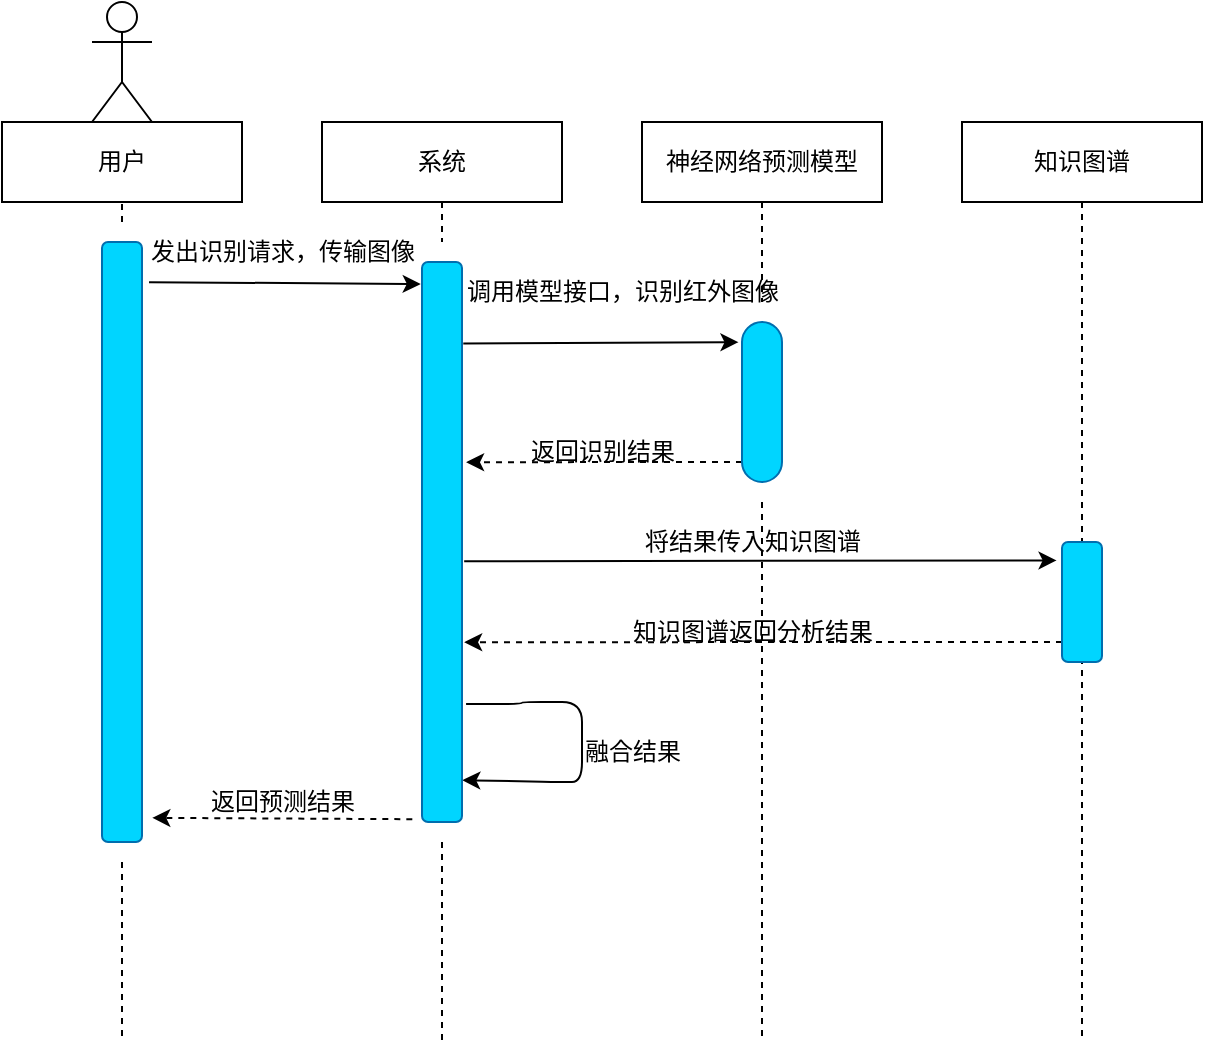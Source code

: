 <mxfile>
    <diagram id="TInPt9AYVZqDYKeGndJa" name="第 1 页">
        <mxGraphModel dx="1018" dy="448" grid="1" gridSize="10" guides="1" tooltips="1" connect="1" arrows="1" fold="1" page="1" pageScale="1" pageWidth="827" pageHeight="1169" math="0" shadow="0">
            <root>
                <mxCell id="0"/>
                <mxCell id="1" parent="0"/>
                <mxCell id="2" style="html=1;dashed=1;startArrow=none;endArrow=none;endFill=0;" edge="1" parent="1" source="27">
                    <mxGeometry relative="1" as="geometry">
                        <mxPoint x="120" y="560" as="targetPoint"/>
                    </mxGeometry>
                </mxCell>
                <mxCell id="4" value="" style="shape=umlActor;verticalLabelPosition=bottom;verticalAlign=top;html=1;outlineConnect=0;" vertex="1" parent="1">
                    <mxGeometry x="105" y="40" width="30" height="60" as="geometry"/>
                </mxCell>
                <mxCell id="5" style="edgeStyle=none;html=1;dashed=1;startArrow=none;endArrow=none;endFill=0;" edge="1" parent="1" source="29">
                    <mxGeometry relative="1" as="geometry">
                        <mxPoint x="280" y="560" as="targetPoint"/>
                        <Array as="points"/>
                    </mxGeometry>
                </mxCell>
                <mxCell id="6" value="系统" style="rounded=0;whiteSpace=wrap;html=1;" vertex="1" parent="1">
                    <mxGeometry x="220" y="100" width="120" height="40" as="geometry"/>
                </mxCell>
                <mxCell id="7" style="edgeStyle=none;html=1;dashed=1;startArrow=none;endArrow=none;endFill=0;" edge="1" parent="1" source="32">
                    <mxGeometry relative="1" as="geometry">
                        <mxPoint x="440" y="560" as="targetPoint"/>
                    </mxGeometry>
                </mxCell>
                <mxCell id="8" value="神经网络预测模型" style="rounded=0;whiteSpace=wrap;html=1;" vertex="1" parent="1">
                    <mxGeometry x="380" y="100" width="120" height="40" as="geometry"/>
                </mxCell>
                <mxCell id="9" style="edgeStyle=none;html=1;dashed=1;endArrow=none;endFill=0;" edge="1" parent="1" source="10">
                    <mxGeometry relative="1" as="geometry">
                        <mxPoint x="600" y="560" as="targetPoint"/>
                    </mxGeometry>
                </mxCell>
                <mxCell id="10" value="知识图谱" style="rounded=0;whiteSpace=wrap;html=1;" vertex="1" parent="1">
                    <mxGeometry x="540" y="100" width="120" height="40" as="geometry"/>
                </mxCell>
                <mxCell id="11" value="" style="endArrow=classic;html=1;exitX=0.838;exitY=0.094;exitDx=0;exitDy=0;exitPerimeter=0;entryX=0.234;entryY=0.07;entryDx=0;entryDy=0;entryPerimeter=0;" edge="1" parent="1" source="27" target="29">
                    <mxGeometry width="50" height="50" relative="1" as="geometry">
                        <mxPoint x="120" y="180" as="sourcePoint"/>
                        <mxPoint x="260" y="179" as="targetPoint"/>
                    </mxGeometry>
                </mxCell>
                <mxCell id="12" value="发出识别请求，传输图像" style="text;html=1;align=center;verticalAlign=middle;resizable=0;points=[];autosize=1;strokeColor=none;fillColor=none;" vertex="1" parent="1">
                    <mxGeometry x="120" y="150" width="160" height="30" as="geometry"/>
                </mxCell>
                <mxCell id="13" value="" style="endArrow=classic;html=1;entryX=0.206;entryY=0.201;entryDx=0;entryDy=0;entryPerimeter=0;exitX=0.766;exitY=0.169;exitDx=0;exitDy=0;exitPerimeter=0;" edge="1" parent="1" source="29" target="32">
                    <mxGeometry width="50" height="50" relative="1" as="geometry">
                        <mxPoint x="280" y="210" as="sourcePoint"/>
                        <mxPoint x="440" y="210" as="targetPoint"/>
                    </mxGeometry>
                </mxCell>
                <mxCell id="14" value="调用模型接口，识别红外图像" style="text;html=1;align=center;verticalAlign=middle;resizable=0;points=[];autosize=1;strokeColor=none;fillColor=none;" vertex="1" parent="1">
                    <mxGeometry x="280" y="170" width="180" height="30" as="geometry"/>
                </mxCell>
                <mxCell id="15" value="" style="endArrow=classic;html=1;dashed=1;entryX=0.801;entryY=0.367;entryDx=0;entryDy=0;entryPerimeter=0;" edge="1" parent="1" target="29">
                    <mxGeometry width="50" height="50" relative="1" as="geometry">
                        <mxPoint x="430" y="270" as="sourcePoint"/>
                        <mxPoint x="280" y="270" as="targetPoint"/>
                    </mxGeometry>
                </mxCell>
                <mxCell id="16" value="返回识别结果" style="text;html=1;align=center;verticalAlign=middle;resizable=0;points=[];autosize=1;strokeColor=none;fillColor=none;" vertex="1" parent="1">
                    <mxGeometry x="310" y="250" width="100" height="30" as="geometry"/>
                </mxCell>
                <mxCell id="17" value="" style="endArrow=classic;html=1;entryX=0.182;entryY=0.24;entryDx=0;entryDy=0;entryPerimeter=0;exitX=0.777;exitY=0.532;exitDx=0;exitDy=0;exitPerimeter=0;" edge="1" parent="1" source="29" target="30">
                    <mxGeometry width="50" height="50" relative="1" as="geometry">
                        <mxPoint x="280" y="320" as="sourcePoint"/>
                        <mxPoint x="600" y="320" as="targetPoint"/>
                    </mxGeometry>
                </mxCell>
                <mxCell id="18" value="将结果传入知识图谱" style="text;html=1;align=center;verticalAlign=middle;resizable=0;points=[];autosize=1;strokeColor=none;fillColor=none;" vertex="1" parent="1">
                    <mxGeometry x="370" y="295" width="130" height="30" as="geometry"/>
                </mxCell>
                <mxCell id="19" value="" style="endArrow=classic;html=1;dashed=1;entryX=0.777;entryY=0.667;entryDx=0;entryDy=0;entryPerimeter=0;" edge="1" parent="1" target="29">
                    <mxGeometry width="50" height="50" relative="1" as="geometry">
                        <mxPoint x="590" y="360" as="sourcePoint"/>
                        <mxPoint x="280" y="360" as="targetPoint"/>
                    </mxGeometry>
                </mxCell>
                <mxCell id="20" value="知识图谱返回分析结果" style="text;html=1;align=center;verticalAlign=middle;resizable=0;points=[];autosize=1;strokeColor=none;fillColor=none;" vertex="1" parent="1">
                    <mxGeometry x="365" y="340" width="140" height="30" as="geometry"/>
                </mxCell>
                <mxCell id="21" value="" style="endArrow=classic;html=1;edgeStyle=orthogonalEdgeStyle;startArrow=none;entryX=0.754;entryY=0.897;entryDx=0;entryDy=0;entryPerimeter=0;" edge="1" parent="1" target="29">
                    <mxGeometry width="50" height="50" relative="1" as="geometry">
                        <mxPoint x="350" y="410" as="sourcePoint"/>
                        <mxPoint x="280" y="430" as="targetPoint"/>
                        <Array as="points">
                            <mxPoint x="350" y="430"/>
                            <mxPoint x="340" y="430"/>
                        </Array>
                    </mxGeometry>
                </mxCell>
                <mxCell id="22" value="" style="endArrow=none;html=1;edgeStyle=orthogonalEdgeStyle;exitX=0.801;exitY=0.77;exitDx=0;exitDy=0;exitPerimeter=0;" edge="1" parent="1" source="29">
                    <mxGeometry width="50" height="50" relative="1" as="geometry">
                        <mxPoint x="280" y="390" as="sourcePoint"/>
                        <mxPoint x="350" y="410" as="targetPoint"/>
                        <Array as="points">
                            <mxPoint x="320" y="391"/>
                            <mxPoint x="350" y="390"/>
                        </Array>
                    </mxGeometry>
                </mxCell>
                <mxCell id="23" value="融合结果" style="text;html=1;align=center;verticalAlign=middle;resizable=0;points=[];autosize=1;strokeColor=none;fillColor=none;" vertex="1" parent="1">
                    <mxGeometry x="340" y="400" width="70" height="30" as="geometry"/>
                </mxCell>
                <mxCell id="24" value="" style="endArrow=classic;html=1;dashed=1;entryX=0.879;entryY=0.931;entryDx=0;entryDy=0;entryPerimeter=0;exitX=0.129;exitY=0.962;exitDx=0;exitDy=0;exitPerimeter=0;" edge="1" parent="1" source="29" target="27">
                    <mxGeometry width="50" height="50" relative="1" as="geometry">
                        <mxPoint x="270" y="449" as="sourcePoint"/>
                        <mxPoint x="110" y="450" as="targetPoint"/>
                    </mxGeometry>
                </mxCell>
                <mxCell id="25" value="返回预测结果" style="text;html=1;align=center;verticalAlign=middle;resizable=0;points=[];autosize=1;strokeColor=none;fillColor=none;" vertex="1" parent="1">
                    <mxGeometry x="150" y="425" width="100" height="30" as="geometry"/>
                </mxCell>
                <mxCell id="37" style="edgeStyle=none;html=1;endArrow=none;endFill=0;dashed=1;" edge="1" parent="1" source="27" target="36">
                    <mxGeometry relative="1" as="geometry"/>
                </mxCell>
                <mxCell id="27" value="" style="rounded=1;whiteSpace=wrap;html=1;fillColor=#00D5FF;fontColor=#ffffff;strokeColor=#006EAF;perimeterSpacing=10;glass=0;" vertex="1" parent="1">
                    <mxGeometry x="110" y="160" width="20" height="300" as="geometry"/>
                </mxCell>
                <mxCell id="28" value="" style="edgeStyle=none;html=1;dashed=1;endArrow=none;" edge="1" parent="1" source="6" target="29">
                    <mxGeometry relative="1" as="geometry">
                        <mxPoint x="280" y="500" as="targetPoint"/>
                        <mxPoint x="280" y="140" as="sourcePoint"/>
                        <Array as="points"/>
                    </mxGeometry>
                </mxCell>
                <mxCell id="29" value="" style="rounded=1;whiteSpace=wrap;html=1;fillColor=#00D5FF;fontColor=#ffffff;strokeColor=#006EAF;perimeterSpacing=10;glass=0;" vertex="1" parent="1">
                    <mxGeometry x="270" y="170" width="20" height="280" as="geometry"/>
                </mxCell>
                <mxCell id="30" value="" style="rounded=1;whiteSpace=wrap;html=1;fillColor=#00D5FF;fontColor=#ffffff;strokeColor=#006EAF;perimeterSpacing=10;glass=0;" vertex="1" parent="1">
                    <mxGeometry x="590" y="310" width="20" height="60" as="geometry"/>
                </mxCell>
                <mxCell id="31" value="" style="edgeStyle=none;html=1;dashed=1;endArrow=none;" edge="1" parent="1" source="8" target="32">
                    <mxGeometry relative="1" as="geometry">
                        <mxPoint x="440" y="490" as="targetPoint"/>
                        <mxPoint x="440" y="140" as="sourcePoint"/>
                    </mxGeometry>
                </mxCell>
                <mxCell id="32" value="" style="rounded=1;whiteSpace=wrap;html=1;fillColor=#00D5FF;fontColor=#ffffff;strokeColor=#006EAF;perimeterSpacing=10;glass=0;arcSize=50;" vertex="1" parent="1">
                    <mxGeometry x="430" y="200" width="20" height="80" as="geometry"/>
                </mxCell>
                <mxCell id="36" value="用户" style="rounded=0;whiteSpace=wrap;html=1;" vertex="1" parent="1">
                    <mxGeometry x="60" y="100" width="120" height="40" as="geometry"/>
                </mxCell>
            </root>
        </mxGraphModel>
    </diagram>
</mxfile>